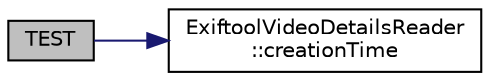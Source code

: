 digraph "TEST"
{
 // LATEX_PDF_SIZE
  edge [fontname="Helvetica",fontsize="10",labelfontname="Helvetica",labelfontsize="10"];
  node [fontname="Helvetica",fontsize="10",shape=record];
  rankdir="LR";
  Node1 [label="TEST",height=0.2,width=0.4,color="black", fillcolor="grey75", style="filled", fontcolor="black",tooltip=" "];
  Node1 -> Node2 [color="midnightblue",fontsize="10",style="solid",fontname="Helvetica"];
  Node2 [label="ExiftoolVideoDetailsReader\l::creationTime",height=0.2,width=0.4,color="black", fillcolor="white", style="filled",URL="$class_exiftool_video_details_reader.html#a23e84b15adcca83980107789876f1e34",tooltip=" "];
}
